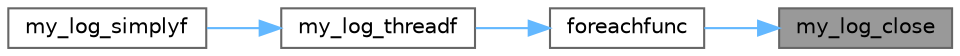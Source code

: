 digraph "my_log_close"
{
 // LATEX_PDF_SIZE
  bgcolor="transparent";
  edge [fontname=Helvetica,fontsize=10,labelfontname=Helvetica,labelfontsize=10];
  node [fontname=Helvetica,fontsize=10,shape=box,height=0.2,width=0.4];
  rankdir="RL";
  Node1 [label="my_log_close",height=0.2,width=0.4,color="gray40", fillcolor="grey60", style="filled", fontcolor="black",tooltip=" "];
  Node1 -> Node2 [dir="back",color="steelblue1",style="solid"];
  Node2 [label="foreachfunc",height=0.2,width=0.4,color="grey40", fillcolor="white", style="filled",URL="$mylog_8c.html#aa1d3a78ef72b97643e902ff3b13299b1",tooltip=" "];
  Node2 -> Node3 [dir="back",color="steelblue1",style="solid"];
  Node3 [label="my_log_threadf",height=0.2,width=0.4,color="grey40", fillcolor="white", style="filled",URL="$mylog_8c.html#a85ead70fedea847c961f259e63e5af13",tooltip=" "];
  Node3 -> Node4 [dir="back",color="steelblue1",style="solid"];
  Node4 [label="my_log_simplyf",height=0.2,width=0.4,color="grey40", fillcolor="white", style="filled",URL="$mylog_8c.html#acc21ff87369e6e096bbfc3cad86fa6be",tooltip="先把数据写入链表，等待cpu空闲"];
}
